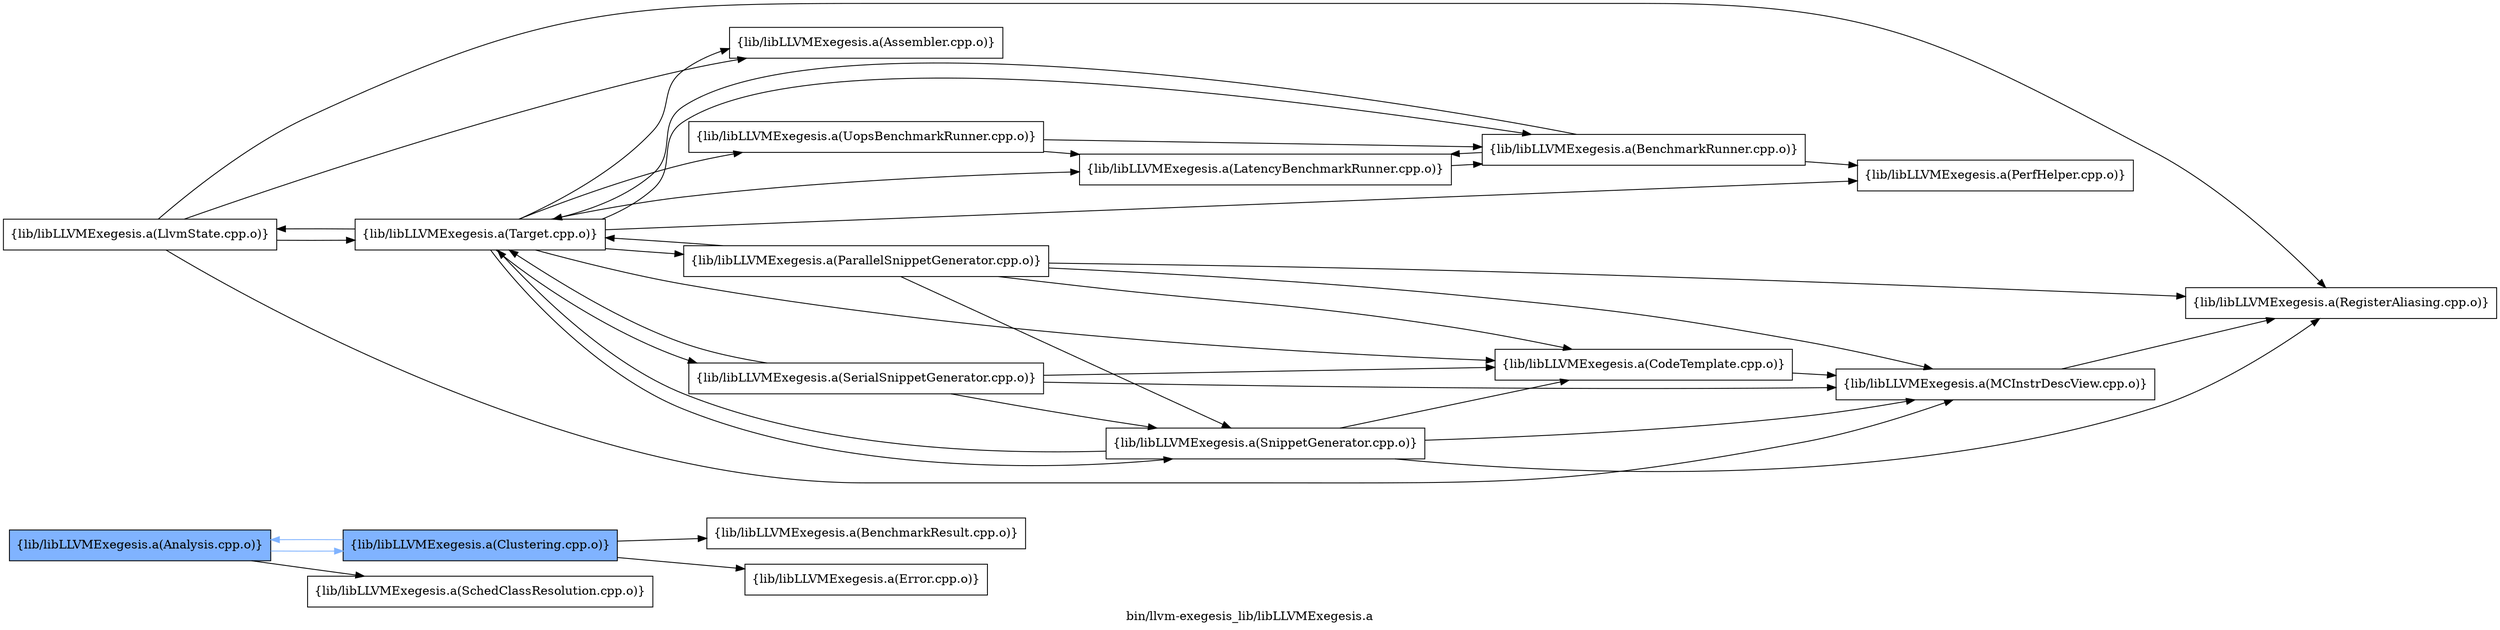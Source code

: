 digraph "bin/llvm-exegesis_lib/libLLVMExegesis.a" {
	label="bin/llvm-exegesis_lib/libLLVMExegesis.a";
	rankdir=LR;
	{ rank=same; Node0x55b4449ce5b8;  }
	{ rank=same; Node0x55b4449ccee8; Node0x55b4449ed7d8;  }
	{ rank=same; Node0x55b4449ce5b8;  }
	{ rank=same; Node0x55b4449ccee8; Node0x55b4449ed7d8;  }

	Node0x55b4449ce5b8 [shape=record,shape=box,group=1,style=filled,fillcolor="0.600000 0.5 1",label="{lib/libLLVMExegesis.a(Analysis.cpp.o)}"];
	Node0x55b4449ce5b8 -> Node0x55b4449ccee8[color="0.600000 0.5 1"];
	Node0x55b4449ce5b8 -> Node0x55b4449ed7d8;
	Node0x55b4449cf738 [shape=record,shape=box,group=0,label="{lib/libLLVMExegesis.a(BenchmarkResult.cpp.o)}"];
	Node0x55b4449ccee8 [shape=record,shape=box,group=1,style=filled,fillcolor="0.600000 0.5 1",label="{lib/libLLVMExegesis.a(Clustering.cpp.o)}"];
	Node0x55b4449ccee8 -> Node0x55b4449ce5b8[color="0.600000 0.5 1"];
	Node0x55b4449ccee8 -> Node0x55b4449cf738;
	Node0x55b4449ccee8 -> Node0x55b4449ef8a8;
	Node0x55b4449ccad8 [shape=record,shape=box,group=0,label="{lib/libLLVMExegesis.a(CodeTemplate.cpp.o)}"];
	Node0x55b4449ccad8 -> Node0x55b4449ee598;
	Node0x55b4449ef8a8 [shape=record,shape=box,group=0,label="{lib/libLLVMExegesis.a(Error.cpp.o)}"];
	Node0x55b4449f0988 [shape=record,shape=box,group=0,label="{lib/libLLVMExegesis.a(LlvmState.cpp.o)}"];
	Node0x55b4449f0988 -> Node0x55b4449ee9a8;
	Node0x55b4449f0988 -> Node0x55b4449ee598;
	Node0x55b4449f0988 -> Node0x55b4449eed68;
	Node0x55b4449f0988 -> Node0x55b4449edf58;
	Node0x55b4449ed7d8 [shape=record,shape=box,group=0,label="{lib/libLLVMExegesis.a(SchedClassResolution.cpp.o)}"];
	Node0x55b4449ee598 [shape=record,shape=box,group=0,label="{lib/libLLVMExegesis.a(MCInstrDescView.cpp.o)}"];
	Node0x55b4449ee598 -> Node0x55b4449eed68;
	Node0x55b4449ee9a8 [shape=record,shape=box,group=0,label="{lib/libLLVMExegesis.a(Assembler.cpp.o)}"];
	Node0x55b4449eed68 [shape=record,shape=box,group=0,label="{lib/libLLVMExegesis.a(RegisterAliasing.cpp.o)}"];
	Node0x55b4449edf58 [shape=record,shape=box,group=0,label="{lib/libLLVMExegesis.a(Target.cpp.o)}"];
	Node0x55b4449edf58 -> Node0x55b4449ccad8;
	Node0x55b4449edf58 -> Node0x55b4449f0988;
	Node0x55b4449edf58 -> Node0x55b4449ee9a8;
	Node0x55b4449edf58 -> Node0x55b4449ed968;
	Node0x55b4449edf58 -> Node0x55b4449ec248;
	Node0x55b4449edf58 -> Node0x55b4449eca68;
	Node0x55b4449edf58 -> Node0x55b4449ec838;
	Node0x55b4449edf58 -> Node0x55b4449e51c8;
	Node0x55b4449edf58 -> Node0x55b4449e5e98;
	Node0x55b4449edf58 -> Node0x55b4449e6668;
	Node0x55b4449ed968 [shape=record,shape=box,group=0,label="{lib/libLLVMExegesis.a(SnippetGenerator.cpp.o)}"];
	Node0x55b4449ed968 -> Node0x55b4449ccad8;
	Node0x55b4449ed968 -> Node0x55b4449ee598;
	Node0x55b4449ed968 -> Node0x55b4449eed68;
	Node0x55b4449ed968 -> Node0x55b4449edf58;
	Node0x55b4449ec248 [shape=record,shape=box,group=0,label="{lib/libLLVMExegesis.a(SerialSnippetGenerator.cpp.o)}"];
	Node0x55b4449ec248 -> Node0x55b4449ccad8;
	Node0x55b4449ec248 -> Node0x55b4449ee598;
	Node0x55b4449ec248 -> Node0x55b4449edf58;
	Node0x55b4449ec248 -> Node0x55b4449ed968;
	Node0x55b4449eca68 [shape=record,shape=box,group=0,label="{lib/libLLVMExegesis.a(ParallelSnippetGenerator.cpp.o)}"];
	Node0x55b4449eca68 -> Node0x55b4449ccad8;
	Node0x55b4449eca68 -> Node0x55b4449ee598;
	Node0x55b4449eca68 -> Node0x55b4449eed68;
	Node0x55b4449eca68 -> Node0x55b4449edf58;
	Node0x55b4449eca68 -> Node0x55b4449ed968;
	Node0x55b4449ec838 [shape=record,shape=box,group=0,label="{lib/libLLVMExegesis.a(LatencyBenchmarkRunner.cpp.o)}"];
	Node0x55b4449ec838 -> Node0x55b4449e51c8;
	Node0x55b4449e51c8 [shape=record,shape=box,group=0,label="{lib/libLLVMExegesis.a(BenchmarkRunner.cpp.o)}"];
	Node0x55b4449e51c8 -> Node0x55b4449edf58;
	Node0x55b4449e51c8 -> Node0x55b4449ec838;
	Node0x55b4449e51c8 -> Node0x55b4449e5e98;
	Node0x55b4449e5e98 [shape=record,shape=box,group=0,label="{lib/libLLVMExegesis.a(PerfHelper.cpp.o)}"];
	Node0x55b4449e6668 [shape=record,shape=box,group=0,label="{lib/libLLVMExegesis.a(UopsBenchmarkRunner.cpp.o)}"];
	Node0x55b4449e6668 -> Node0x55b4449ec838;
	Node0x55b4449e6668 -> Node0x55b4449e51c8;
}
